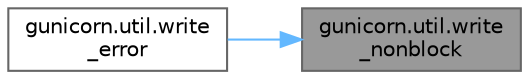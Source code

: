 digraph "gunicorn.util.write_nonblock"
{
 // LATEX_PDF_SIZE
  bgcolor="transparent";
  edge [fontname=Helvetica,fontsize=10,labelfontname=Helvetica,labelfontsize=10];
  node [fontname=Helvetica,fontsize=10,shape=box,height=0.2,width=0.4];
  rankdir="RL";
  Node1 [id="Node000001",label="gunicorn.util.write\l_nonblock",height=0.2,width=0.4,color="gray40", fillcolor="grey60", style="filled", fontcolor="black",tooltip=" "];
  Node1 -> Node2 [id="edge1_Node000001_Node000002",dir="back",color="steelblue1",style="solid",tooltip=" "];
  Node2 [id="Node000002",label="gunicorn.util.write\l_error",height=0.2,width=0.4,color="grey40", fillcolor="white", style="filled",URL="$namespacegunicorn_1_1util.html#a439e26b52f143dc6573285103465feb7",tooltip=" "];
}
